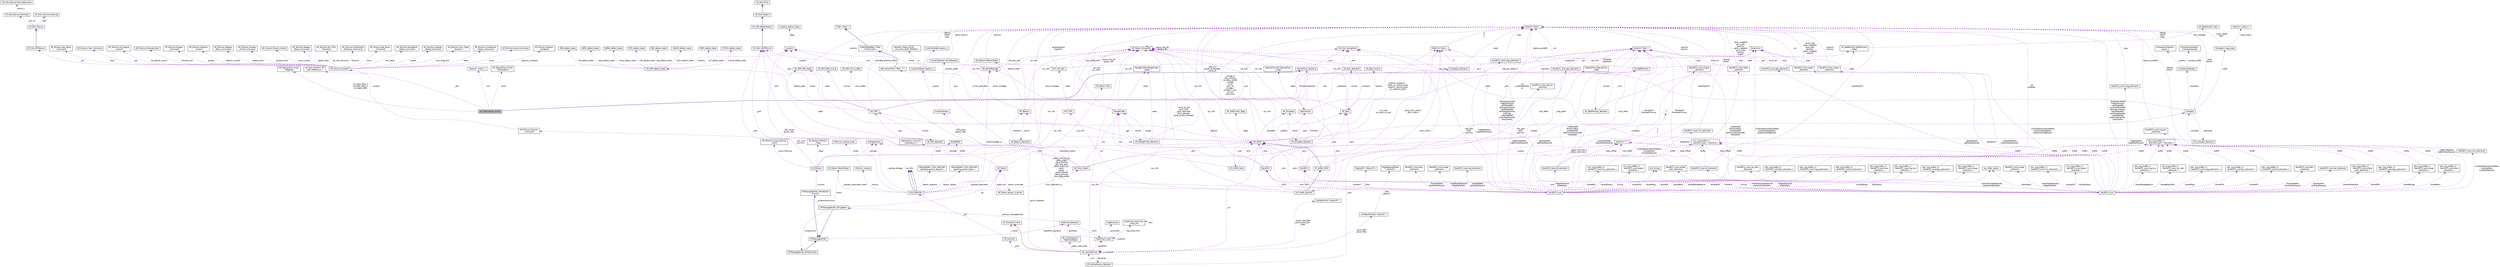 digraph "AP_OpticalFlow_Pixart"
{
 // INTERACTIVE_SVG=YES
  edge [fontname="Helvetica",fontsize="10",labelfontname="Helvetica",labelfontsize="10"];
  node [fontname="Helvetica",fontsize="10",shape=record];
  Node1 [label="AP_OpticalFlow_Pixart",height=0.2,width=0.4,color="black", fillcolor="grey75", style="filled", fontcolor="black"];
  Node2 -> Node1 [dir="back",color="midnightblue",fontsize="10",style="solid",fontname="Helvetica"];
  Node2 [label="OpticalFlow_backend",height=0.2,width=0.4,color="black", fillcolor="white", style="filled",URL="$classOpticalFlow__backend.html"];
  Node3 -> Node2 [dir="back",color="darkorchid3",fontsize="10",style="dashed",label=" frontend" ,fontname="Helvetica"];
  Node3 [label="OpticalFlow",height=0.2,width=0.4,color="black", fillcolor="white", style="filled",URL="$classOpticalFlow.html"];
  Node4 -> Node3 [dir="back",color="darkorchid3",fontsize="10",style="dashed",label=" _ahrs" ,fontname="Helvetica"];
  Node4 [label="AP_AHRS_NavEKF",height=0.2,width=0.4,color="black", fillcolor="white", style="filled",URL="$classAP__AHRS__NavEKF.html"];
  Node5 -> Node4 [dir="back",color="midnightblue",fontsize="10",style="solid",fontname="Helvetica"];
  Node5 [label="AP_AHRS_DCM",height=0.2,width=0.4,color="black", fillcolor="white", style="filled",URL="$classAP__AHRS__DCM.html"];
  Node6 -> Node5 [dir="back",color="midnightblue",fontsize="10",style="solid",fontname="Helvetica"];
  Node6 [label="AP_AHRS",height=0.2,width=0.4,color="black", fillcolor="white", style="filled",URL="$classAP__AHRS.html"];
  Node7 -> Node6 [dir="back",color="darkorchid3",fontsize="10",style="dashed",label=" _rotation_autopilot\l_body_to_vehicle_body\n_rotation_vehicle_body\l_to_autopilot_body" ,fontname="Helvetica"];
  Node7 [label="Matrix3\< float \>",height=0.2,width=0.4,color="black", fillcolor="white", style="filled",URL="$classMatrix3.html"];
  Node8 -> Node7 [dir="back",color="darkorchid3",fontsize="10",style="dashed",label=" a\nb\nc" ,fontname="Helvetica"];
  Node8 [label="Vector3\< float \>",height=0.2,width=0.4,color="black", fillcolor="white", style="filled",URL="$classVector3.html"];
  Node9 -> Node6 [dir="back",color="darkorchid3",fontsize="10",style="dashed",label=" _flags" ,fontname="Helvetica"];
  Node9 [label="AP_AHRS::ahrs_flags",height=0.2,width=0.4,color="black", fillcolor="white", style="filled",URL="$structAP__AHRS_1_1ahrs__flags.html"];
  Node10 -> Node6 [dir="back",color="darkorchid3",fontsize="10",style="dashed",label=" _baro" ,fontname="Helvetica"];
  Node10 [label="AP_Baro",height=0.2,width=0.4,color="black", fillcolor="white", style="filled",URL="$classAP__Baro.html"];
  Node11 -> Node10 [dir="back",color="darkorchid3",fontsize="10",style="dashed",label=" sensors" ,fontname="Helvetica"];
  Node11 [label="AP_Baro::sensor",height=0.2,width=0.4,color="black", fillcolor="white", style="filled",URL="$structAP__Baro_1_1sensor.html"];
  Node12 -> Node10 [dir="back",color="darkorchid3",fontsize="10",style="dashed",label=" _climb_rate_filter" ,fontname="Helvetica"];
  Node12 [label="DerivativeFilter\< float, 7 \>",height=0.2,width=0.4,color="black", fillcolor="white", style="filled",URL="$classDerivativeFilter.html"];
  Node13 -> Node12 [dir="back",color="midnightblue",fontsize="10",style="solid",fontname="Helvetica"];
  Node13 [label="FilterWithBuffer\< float,\l FILTER_SIZE \>",height=0.2,width=0.4,color="black", fillcolor="white", style="filled",URL="$classFilterWithBuffer.html"];
  Node14 -> Node13 [dir="back",color="midnightblue",fontsize="10",style="solid",fontname="Helvetica"];
  Node14 [label="Filter\< float \>",height=0.2,width=0.4,color="black", fillcolor="white", style="filled",URL="$classFilter.html"];
  Node15 -> Node10 [dir="back",color="darkorchid3",fontsize="10",style="dashed",label=" var_info" ,fontname="Helvetica"];
  Node15 [label="AP_Param::GroupInfo",height=0.2,width=0.4,color="black", fillcolor="white", style="filled",URL="$structAP__Param_1_1GroupInfo.html"];
  Node15 -> Node15 [dir="back",color="darkorchid3",fontsize="10",style="dashed",label=" group_info_ptr\ngroup_info" ,fontname="Helvetica"];
  Node16 -> Node10 [dir="back",color="darkorchid3",fontsize="10",style="dashed",label=" drivers" ,fontname="Helvetica"];
  Node16 [label="AP_Baro_Backend",height=0.2,width=0.4,color="black", fillcolor="white", style="filled",URL="$classAP__Baro__Backend.html"];
  Node10 -> Node16 [dir="back",color="darkorchid3",fontsize="10",style="dashed",label=" _frontend" ,fontname="Helvetica"];
  Node17 -> Node16 [dir="back",color="darkorchid3",fontsize="10",style="dashed",label=" _sem" ,fontname="Helvetica"];
  Node17 [label="AP_HAL::Semaphore",height=0.2,width=0.4,color="black", fillcolor="white", style="filled",URL="$classAP__HAL_1_1Semaphore.html"];
  Node3 -> Node6 [dir="back",color="darkorchid3",fontsize="10",style="dashed",label=" _optflow" ,fontname="Helvetica"];
  Node15 -> Node6 [dir="back",color="darkorchid3",fontsize="10",style="dashed",label=" var_info" ,fontname="Helvetica"];
  Node18 -> Node6 [dir="back",color="darkorchid3",fontsize="10",style="dashed",label=" _view" ,fontname="Helvetica"];
  Node18 [label="AP_AHRS_View",height=0.2,width=0.4,color="black", fillcolor="white", style="filled",URL="$classAP__AHRS__View.html"];
  Node7 -> Node18 [dir="back",color="darkorchid3",fontsize="10",style="dashed",label=" rot_view\nrot_body_to_ned" ,fontname="Helvetica"];
  Node8 -> Node18 [dir="back",color="darkorchid3",fontsize="10",style="dashed",label=" gyro" ,fontname="Helvetica"];
  Node6 -> Node18 [dir="back",color="darkorchid3",fontsize="10",style="dashed",label=" ahrs" ,fontname="Helvetica"];
  Node8 -> Node6 [dir="back",color="darkorchid3",fontsize="10",style="dashed",label=" _last_trim\n_accel_ef_blended\n_accel_ef" ,fontname="Helvetica"];
  Node19 -> Node6 [dir="back",color="darkorchid3",fontsize="10",style="dashed",label=" _ins" ,fontname="Helvetica"];
  Node19 [label="AP_InertialSensor",height=0.2,width=0.4,color="black", fillcolor="white", style="filled",URL="$classAP__InertialSensor.html"];
  Node20 -> Node19 [dir="back",color="firebrick4",fontsize="10",style="solid",fontname="Helvetica"];
  Node20 [label="AP_AccelCal_Client",height=0.2,width=0.4,color="black", fillcolor="white", style="filled",URL="$classAP__AccelCal__Client.html"];
  Node21 -> Node19 [dir="back",color="darkorchid3",fontsize="10",style="dashed",label=" _peak_hold_state" ,fontname="Helvetica"];
  Node21 [label="AP_InertialSensor::\lPeakHoldState",height=0.2,width=0.4,color="black", fillcolor="white", style="filled",URL="$structAP__InertialSensor_1_1PeakHoldState.html"];
  Node22 -> Node19 [dir="back",color="darkorchid3",fontsize="10",style="dashed",label=" _accel_vibe_filter\n_accel_vibe_floor\l_filter" ,fontname="Helvetica"];
  Node22 [label="LowPassFilter\< Vector3f \>",height=0.2,width=0.4,color="black", fillcolor="white", style="filled",URL="$classLowPassFilter.html"];
  Node23 -> Node22 [dir="back",color="darkorchid3",fontsize="10",style="dashed",label=" _filter" ,fontname="Helvetica"];
  Node23 [label="DigitalLPF\< Vector3f \>",height=0.2,width=0.4,color="black", fillcolor="white", style="filled",URL="$classDigitalLPF.html"];
  Node24 -> Node23 [dir="back",color="darkorchid3",fontsize="10",style="dashed",label=" _output" ,fontname="Helvetica"];
  Node24 [label="Vector3\< T \>",height=0.2,width=0.4,color="black", fillcolor="white", style="filled",URL="$classVector3.html"];
  Node25 -> Node24 [dir="back",color="darkorchid3",fontsize="10",style="dashed",label=" x\ny\nz" ,fontname="Helvetica"];
  Node25 [label="T",height=0.2,width=0.4,color="grey75", fillcolor="white", style="filled"];
  Node26 -> Node19 [dir="back",color="darkorchid3",fontsize="10",style="dashed",label=" _backends" ,fontname="Helvetica"];
  Node26 [label="AP_InertialSensor_Backend",height=0.2,width=0.4,color="black", fillcolor="white", style="filled",URL="$classAP__InertialSensor__Backend.html"];
  Node17 -> Node26 [dir="back",color="darkorchid3",fontsize="10",style="dashed",label=" _sem" ,fontname="Helvetica"];
  Node19 -> Node26 [dir="back",color="darkorchid3",fontsize="10",style="dashed",label=" _imu" ,fontname="Helvetica"];
  Node27 -> Node19 [dir="back",color="darkorchid3",fontsize="10",style="dashed",label=" _gyro_filter\n_accel_filter" ,fontname="Helvetica"];
  Node27 [label="LowPassFilter2p\< Vector3f \>",height=0.2,width=0.4,color="black", fillcolor="white", style="filled",URL="$classLowPassFilter2p.html"];
  Node28 -> Node27 [dir="back",color="darkorchid3",fontsize="10",style="dashed",label=" _filter\n_params" ,fontname="Helvetica"];
  Node28 [label="DigitalBiquadFilter\l\< Vector3f \>",height=0.2,width=0.4,color="black", fillcolor="white", style="filled",URL="$classDigitalBiquadFilter.html"];
  Node24 -> Node28 [dir="back",color="darkorchid3",fontsize="10",style="dashed",label=" _delay_element_1\n_delay_element_2" ,fontname="Helvetica"];
  Node29 -> Node19 [dir="back",color="darkorchid3",fontsize="10",style="dashed",label=" _accel_calibrator" ,fontname="Helvetica"];
  Node29 [label="AccelCalibrator",height=0.2,width=0.4,color="black", fillcolor="white", style="filled",URL="$classAccelCalibrator.html"];
  Node30 -> Node29 [dir="back",color="darkorchid3",fontsize="10",style="dashed",label=" _param" ,fontname="Helvetica"];
  Node30 [label="AccelCalibrator::param_u",height=0.2,width=0.4,color="black", fillcolor="white", style="filled",URL="$unionAccelCalibrator_1_1param__u.html"];
  Node31 -> Node30 [dir="back",color="darkorchid3",fontsize="10",style="dashed",label=" s" ,fontname="Helvetica"];
  Node31 [label="AccelCalibrator::param_t",height=0.2,width=0.4,color="black", fillcolor="white", style="filled",URL="$structAccelCalibrator_1_1param__t.html"];
  Node8 -> Node31 [dir="back",color="darkorchid3",fontsize="10",style="dashed",label=" offdiag\noffset\ndiag" ,fontname="Helvetica"];
  Node32 -> Node30 [dir="back",color="darkorchid3",fontsize="10",style="dashed",label=" a" ,fontname="Helvetica"];
  Node32 [label="VectorN\< float, ACCEL\l_CAL_MAX_NUM_PARAMS \>",height=0.2,width=0.4,color="black", fillcolor="white", style="filled",URL="$classVectorN.html"];
  Node33 -> Node29 [dir="back",color="darkorchid3",fontsize="10",style="dashed",label=" _sample_buffer" ,fontname="Helvetica"];
  Node33 [label="AccelCalibrator::AccelSample",height=0.2,width=0.4,color="black", fillcolor="white", style="filled",URL="$structAccelCalibrator_1_1AccelSample.html"];
  Node8 -> Node33 [dir="back",color="darkorchid3",fontsize="10",style="dashed",label=" delta_velocity" ,fontname="Helvetica"];
  Node34 -> Node19 [dir="back",color="darkorchid3",fontsize="10",style="dashed",label=" _dataflash" ,fontname="Helvetica"];
  Node34 [label="DataFlash_Class",height=0.2,width=0.4,color="black", fillcolor="white", style="filled",URL="$classDataFlash__Class.html"];
  Node35 -> Node34 [dir="back",color="darkorchid3",fontsize="10",style="dashed",label=" log_write_fmts" ,fontname="Helvetica"];
  Node35 [label="DataFlash_Class::log\l_write_fmt",height=0.2,width=0.4,color="black", fillcolor="white", style="filled",URL="$structDataFlash__Class_1_1log__write__fmt.html"];
  Node35 -> Node35 [dir="back",color="darkorchid3",fontsize="10",style="dashed",label=" next" ,fontname="Helvetica"];
  Node36 -> Node34 [dir="back",color="darkorchid3",fontsize="10",style="dashed",label=" _structures" ,fontname="Helvetica"];
  Node36 [label="LogStructure",height=0.2,width=0.4,color="black", fillcolor="white", style="filled",URL="$structLogStructure.html"];
  Node34 -> Node34 [dir="back",color="darkorchid3",fontsize="10",style="dashed",label=" _instance" ,fontname="Helvetica"];
  Node37 -> Node34 [dir="back",color="darkorchid3",fontsize="10",style="dashed",label=" backends" ,fontname="Helvetica"];
  Node37 [label="DataFlash_Backend",height=0.2,width=0.4,color="black", fillcolor="white", style="filled",URL="$classDataFlash__Backend.html"];
  Node34 -> Node37 [dir="back",color="darkorchid3",fontsize="10",style="dashed",label=" _front" ,fontname="Helvetica"];
  Node38 -> Node37 [dir="back",color="darkorchid3",fontsize="10",style="dashed",label=" _startup_messagewriter" ,fontname="Helvetica"];
  Node38 [label="DFMessageWriter_DFLogStart",height=0.2,width=0.4,color="black", fillcolor="white", style="filled",URL="$classDFMessageWriter__DFLogStart.html"];
  Node39 -> Node38 [dir="back",color="midnightblue",fontsize="10",style="solid",fontname="Helvetica"];
  Node39 [label="DFMessageWriter",height=0.2,width=0.4,color="black", fillcolor="white", style="filled",URL="$classDFMessageWriter.html"];
  Node37 -> Node39 [dir="back",color="darkorchid3",fontsize="10",style="dashed",label=" _dataflash_backend" ,fontname="Helvetica"];
  Node40 -> Node38 [dir="back",color="darkorchid3",fontsize="10",style="dashed",label=" _writeentiremission" ,fontname="Helvetica"];
  Node40 [label="DFMessageWriter_WriteEntire\lMission",height=0.2,width=0.4,color="black", fillcolor="white", style="filled",URL="$classDFMessageWriter__WriteEntireMission.html"];
  Node39 -> Node40 [dir="back",color="midnightblue",fontsize="10",style="solid",fontname="Helvetica"];
  Node41 -> Node40 [dir="back",color="darkorchid3",fontsize="10",style="dashed",label=" _mission" ,fontname="Helvetica"];
  Node41 [label="AP_Mission",height=0.2,width=0.4,color="black", fillcolor="white", style="filled",URL="$classAP__Mission.html",tooltip="Object managing Mission. "];
  Node42 -> Node41 [dir="back",color="darkorchid3",fontsize="10",style="dashed",label=" _storage" ,fontname="Helvetica"];
  Node42 [label="StorageAccess",height=0.2,width=0.4,color="black", fillcolor="white", style="filled",URL="$classStorageAccess.html"];
  Node43 -> Node41 [dir="back",color="darkorchid3",fontsize="10",style="dashed",label=" _nav_cmd\n_do_cmd" ,fontname="Helvetica"];
  Node43 [label="AP_Mission::Mission\l_Command",height=0.2,width=0.4,color="black", fillcolor="white", style="filled",URL="$structAP__Mission_1_1Mission__Command.html"];
  Node44 -> Node43 [dir="back",color="darkorchid3",fontsize="10",style="dashed",label=" content" ,fontname="Helvetica"];
  Node44 [label="AP_Mission::Content",height=0.2,width=0.4,color="black", fillcolor="white", style="filled",URL="$unionAP__Mission_1_1Content.html"];
  Node45 -> Node44 [dir="back",color="darkorchid3",fontsize="10",style="dashed",label=" guided_limits" ,fontname="Helvetica"];
  Node45 [label="AP_Mission::Guided\l_Limits_Command",height=0.2,width=0.4,color="black", fillcolor="white", style="filled",URL="$structAP__Mission_1_1Guided__Limits__Command.html"];
  Node46 -> Node44 [dir="back",color="darkorchid3",fontsize="10",style="dashed",label=" mount_control" ,fontname="Helvetica"];
  Node46 [label="AP_Mission::Mount_Control",height=0.2,width=0.4,color="black", fillcolor="white", style="filled",URL="$structAP__Mission_1_1Mount__Control.html"];
  Node47 -> Node44 [dir="back",color="darkorchid3",fontsize="10",style="dashed",label=" repeat_relay" ,fontname="Helvetica"];
  Node47 [label="AP_Mission::Repeat\l_Relay_Command",height=0.2,width=0.4,color="black", fillcolor="white", style="filled",URL="$structAP__Mission_1_1Repeat__Relay__Command.html"];
  Node48 -> Node44 [dir="back",color="darkorchid3",fontsize="10",style="dashed",label=" do_vtol_transition" ,fontname="Helvetica"];
  Node48 [label="AP_Mission::Do_VTOL\l_Transition",height=0.2,width=0.4,color="black", fillcolor="white", style="filled",URL="$structAP__Mission_1_1Do__VTOL__Transition.html"];
  Node49 -> Node44 [dir="back",color="darkorchid3",fontsize="10",style="dashed",label=" distance" ,fontname="Helvetica"];
  Node49 [label="AP_Mission::Conditional\l_Distance_Command",height=0.2,width=0.4,color="black", fillcolor="white", style="filled",URL="$structAP__Mission_1_1Conditional__Distance__Command.html"];
  Node50 -> Node44 [dir="back",color="darkorchid3",fontsize="10",style="dashed",label=" servo" ,fontname="Helvetica"];
  Node50 [label="AP_Mission::Set_Servo\l_Command",height=0.2,width=0.4,color="black", fillcolor="white", style="filled",URL="$structAP__Mission_1_1Set__Servo__Command.html"];
  Node51 -> Node44 [dir="back",color="darkorchid3",fontsize="10",style="dashed",label=" nav_delay" ,fontname="Helvetica"];
  Node51 [label="AP_Mission::Navigation\l_Delay_Command",height=0.2,width=0.4,color="black", fillcolor="white", style="filled",URL="$structAP__Mission_1_1Navigation__Delay__Command.html"];
  Node52 -> Node44 [dir="back",color="darkorchid3",fontsize="10",style="dashed",label=" speed" ,fontname="Helvetica"];
  Node52 [label="AP_Mission::Change\l_Speed_Command",height=0.2,width=0.4,color="black", fillcolor="white", style="filled",URL="$structAP__Mission_1_1Change__Speed__Command.html"];
  Node53 -> Node44 [dir="back",color="darkorchid3",fontsize="10",style="dashed",label=" cam_trigg_dist" ,fontname="Helvetica"];
  Node53 [label="AP_Mission::Cam_Trigg\l_Distance",height=0.2,width=0.4,color="black", fillcolor="white", style="filled",URL="$structAP__Mission_1_1Cam__Trigg__Distance.html"];
  Node54 -> Node44 [dir="back",color="darkorchid3",fontsize="10",style="dashed",label=" delay" ,fontname="Helvetica"];
  Node54 [label="AP_Mission::Conditional\l_Delay_Command",height=0.2,width=0.4,color="black", fillcolor="white", style="filled",URL="$structAP__Mission_1_1Conditional__Delay__Command.html"];
  Node55 -> Node44 [dir="back",color="darkorchid3",fontsize="10",style="dashed",label=" jump" ,fontname="Helvetica"];
  Node55 [label="AP_Mission::Jump_Command",height=0.2,width=0.4,color="black", fillcolor="white", style="filled",URL="$structAP__Mission_1_1Jump__Command.html"];
  Node56 -> Node44 [dir="back",color="darkorchid3",fontsize="10",style="dashed",label=" location" ,fontname="Helvetica"];
  Node56 [label="Location",height=0.2,width=0.4,color="black", fillcolor="white", style="filled",URL="$structLocation.html"];
  Node57 -> Node56 [dir="back",color="darkorchid3",fontsize="10",style="dashed",label=" flags" ,fontname="Helvetica"];
  Node57 [label="Location_Option_Flags",height=0.2,width=0.4,color="black", fillcolor="white", style="filled",URL="$structLocation__Option__Flags.html"];
  Node58 -> Node44 [dir="back",color="darkorchid3",fontsize="10",style="dashed",label=" digicam_configure" ,fontname="Helvetica"];
  Node58 [label="AP_Mission::Digicam\l_Configure",height=0.2,width=0.4,color="black", fillcolor="white", style="filled",URL="$structAP__Mission_1_1Digicam__Configure.html"];
  Node59 -> Node44 [dir="back",color="darkorchid3",fontsize="10",style="dashed",label=" relay" ,fontname="Helvetica"];
  Node59 [label="AP_Mission::Set_Relay\l_Command",height=0.2,width=0.4,color="black", fillcolor="white", style="filled",URL="$structAP__Mission_1_1Set__Relay__Command.html"];
  Node60 -> Node44 [dir="back",color="darkorchid3",fontsize="10",style="dashed",label=" yaw" ,fontname="Helvetica"];
  Node60 [label="AP_Mission::Yaw_Command",height=0.2,width=0.4,color="black", fillcolor="white", style="filled",URL="$structAP__Mission_1_1Yaw__Command.html"];
  Node61 -> Node44 [dir="back",color="darkorchid3",fontsize="10",style="dashed",label=" do_engine_control" ,fontname="Helvetica"];
  Node61 [label="AP_Mission::Do_Engine\l_Control",height=0.2,width=0.4,color="black", fillcolor="white", style="filled",URL="$structAP__Mission_1_1Do__Engine__Control.html"];
  Node62 -> Node44 [dir="back",color="darkorchid3",fontsize="10",style="dashed",label=" altitude_wait" ,fontname="Helvetica"];
  Node62 [label="AP_Mission::Altitude_Wait",height=0.2,width=0.4,color="black", fillcolor="white", style="filled",URL="$structAP__Mission_1_1Altitude__Wait.html"];
  Node63 -> Node44 [dir="back",color="darkorchid3",fontsize="10",style="dashed",label=" gripper" ,fontname="Helvetica"];
  Node63 [label="AP_Mission::Gripper\l_Command",height=0.2,width=0.4,color="black", fillcolor="white", style="filled",URL="$structAP__Mission_1_1Gripper__Command.html"];
  Node64 -> Node44 [dir="back",color="darkorchid3",fontsize="10",style="dashed",label=" digicam_control" ,fontname="Helvetica"];
  Node64 [label="AP_Mission::Digicam\l_Control",height=0.2,width=0.4,color="black", fillcolor="white", style="filled",URL="$structAP__Mission_1_1Digicam__Control.html"];
  Node65 -> Node44 [dir="back",color="darkorchid3",fontsize="10",style="dashed",label=" repeat_servo" ,fontname="Helvetica"];
  Node65 [label="AP_Mission::Repeat\l_Servo_Command",height=0.2,width=0.4,color="black", fillcolor="white", style="filled",URL="$structAP__Mission_1_1Repeat__Servo__Command.html"];
  Node15 -> Node41 [dir="back",color="darkorchid3",fontsize="10",style="dashed",label=" var_info" ,fontname="Helvetica"];
  Node66 -> Node41 [dir="back",color="darkorchid3",fontsize="10",style="dashed",label=" _flags" ,fontname="Helvetica"];
  Node66 [label="AP_Mission::Mission\l_Flags",height=0.2,width=0.4,color="black", fillcolor="white", style="filled",URL="$structAP__Mission_1_1Mission__Flags.html"];
  Node6 -> Node41 [dir="back",color="darkorchid3",fontsize="10",style="dashed",label=" _ahrs" ,fontname="Helvetica"];
  Node67 -> Node41 [dir="back",color="darkorchid3",fontsize="10",style="dashed",label=" _jump_tracking" ,fontname="Helvetica"];
  Node67 [label="AP_Mission::jump_tracking\l_struct",height=0.2,width=0.4,color="black", fillcolor="white", style="filled",URL="$structAP__Mission_1_1jump__tracking__struct.html"];
  Node68 -> Node38 [dir="back",color="darkorchid3",fontsize="10",style="dashed",label=" _writesysinfo" ,fontname="Helvetica"];
  Node68 [label="DFMessageWriter_WriteSysInfo",height=0.2,width=0.4,color="black", fillcolor="white", style="filled",URL="$classDFMessageWriter__WriteSysInfo.html"];
  Node39 -> Node68 [dir="back",color="midnightblue",fontsize="10",style="solid",fontname="Helvetica"];
  Node69 -> Node38 [dir="back",color="darkorchid3",fontsize="10",style="dashed",label=" token" ,fontname="Helvetica"];
  Node69 [label="AP_Param::ParamToken",height=0.2,width=0.4,color="black", fillcolor="white", style="filled",URL="$structAP__Param_1_1ParamToken.html"];
  Node70 -> Node38 [dir="back",color="darkorchid3",fontsize="10",style="dashed",label=" ap" ,fontname="Helvetica"];
  Node70 [label="AP_Param",height=0.2,width=0.4,color="black", fillcolor="white", style="filled",URL="$classAP__Param.html"];
  Node42 -> Node70 [dir="back",color="darkorchid3",fontsize="10",style="dashed",label=" _storage" ,fontname="Helvetica"];
  Node71 -> Node70 [dir="back",color="darkorchid3",fontsize="10",style="dashed",label=" _var_info" ,fontname="Helvetica"];
  Node71 [label="AP_Param::Info",height=0.2,width=0.4,color="black", fillcolor="white", style="filled",URL="$structAP__Param_1_1Info.html"];
  Node15 -> Node71 [dir="back",color="darkorchid3",fontsize="10",style="dashed",label=" group_info_ptr\ngroup_info" ,fontname="Helvetica"];
  Node72 -> Node70 [dir="back",color="darkorchid3",fontsize="10",style="dashed",label=" param_overrides" ,fontname="Helvetica"];
  Node72 [label="AP_Param::param_override",height=0.2,width=0.4,color="black", fillcolor="white", style="filled",URL="$structAP__Param_1_1param__override.html"];
  Node70 -> Node72 [dir="back",color="darkorchid3",fontsize="10",style="dashed",label=" object_ptr" ,fontname="Helvetica"];
  Node15 -> Node34 [dir="back",color="darkorchid3",fontsize="10",style="dashed",label=" var_info" ,fontname="Helvetica"];
  Node15 -> Node19 [dir="back",color="darkorchid3",fontsize="10",style="dashed",label=" var_info" ,fontname="Helvetica"];
  Node19 -> Node19 [dir="back",color="darkorchid3",fontsize="10",style="dashed",label=" _s_instance" ,fontname="Helvetica"];
  Node8 -> Node19 [dir="back",color="darkorchid3",fontsize="10",style="dashed",label=" _delta_velocity_acc\n_delta_angle\n_gyro_filtered\n_last_raw_gyro\n_delta_angle_acc\n_gyro\n_accel\n_accel_filtered\n_delta_velocity\n_last_delta_angle\n..." ,fontname="Helvetica"];
  Node73 -> Node19 [dir="back",color="darkorchid3",fontsize="10",style="dashed",label=" _acal" ,fontname="Helvetica"];
  Node73 [label="AP_AccelCal",height=0.2,width=0.4,color="black", fillcolor="white", style="filled",URL="$classAP__AccelCal.html"];
  Node74 -> Node73 [dir="back",color="darkorchid3",fontsize="10",style="dashed",label=" _gcs" ,fontname="Helvetica"];
  Node74 [label="GCS_MAVLINK",height=0.2,width=0.4,color="black", fillcolor="white", style="filled",URL="$structGCS__MAVLINK.html",tooltip="MAVLink transport control class. "];
  Node75 -> Node74 [dir="back",color="midnightblue",fontsize="10",style="solid",fontname="Helvetica"];
  Node75 [label="var_info",height=0.2,width=0.4,color="grey75", fillcolor="white", style="filled"];
  Node75 -> Node74 [dir="back",color="midnightblue",fontsize="10",style="solid",fontname="Helvetica"];
  Node75 -> Node74 [dir="back",color="midnightblue",fontsize="10",style="solid",fontname="Helvetica"];
  Node42 -> Node74 [dir="back",color="darkorchid3",fontsize="10",style="dashed",label=" _signing_storage" ,fontname="Helvetica"];
  Node76 -> Node74 [dir="back",color="darkorchid3",fontsize="10",style="dashed",label=" serialmanager_p" ,fontname="Helvetica"];
  Node76 [label="AP_SerialManager",height=0.2,width=0.4,color="black", fillcolor="white", style="filled",URL="$classAP__SerialManager.html"];
  Node77 -> Node76 [dir="back",color="darkorchid3",fontsize="10",style="dashed",label=" uart" ,fontname="Helvetica"];
  Node77 [label="AP_HAL::UARTDriver",height=0.2,width=0.4,color="black", fillcolor="white", style="filled",URL="$classAP__HAL_1_1UARTDriver.html"];
  Node78 -> Node77 [dir="back",color="midnightblue",fontsize="10",style="solid",fontname="Helvetica"];
  Node78 [label="AP_HAL::BetterStream",height=0.2,width=0.4,color="black", fillcolor="white", style="filled",URL="$classAP__HAL_1_1BetterStream.html"];
  Node79 -> Node78 [dir="back",color="midnightblue",fontsize="10",style="solid",fontname="Helvetica"];
  Node79 [label="AP_HAL::Stream",height=0.2,width=0.4,color="black", fillcolor="white", style="filled",URL="$classAP__HAL_1_1Stream.html"];
  Node80 -> Node79 [dir="back",color="midnightblue",fontsize="10",style="solid",fontname="Helvetica"];
  Node80 [label="AP_HAL::Print",height=0.2,width=0.4,color="black", fillcolor="white", style="filled",URL="$classAP__HAL_1_1Print.html"];
  Node15 -> Node76 [dir="back",color="darkorchid3",fontsize="10",style="dashed",label=" var_info" ,fontname="Helvetica"];
  Node81 -> Node74 [dir="back",color="darkorchid3",fontsize="10",style="dashed",label=" param_replies" ,fontname="Helvetica"];
  Node81 [label="ObjectBuffer\< GCS_MAVLINK\l::pending_param_reply \>",height=0.2,width=0.4,color="black", fillcolor="white", style="filled",URL="$classObjectBuffer.html"];
  Node82 -> Node81 [dir="back",color="darkorchid3",fontsize="10",style="dashed",label=" buffer" ,fontname="Helvetica"];
  Node82 [label="ByteBuffer",height=0.2,width=0.4,color="black", fillcolor="white", style="filled",URL="$classByteBuffer.html"];
  Node83 -> Node74 [dir="back",color="darkorchid3",fontsize="10",style="dashed",label=" param_requests" ,fontname="Helvetica"];
  Node83 [label="ObjectBuffer\< GCS_MAVLINK\l::pending_param_request \>",height=0.2,width=0.4,color="black", fillcolor="white", style="filled",URL="$classObjectBuffer.html"];
  Node82 -> Node83 [dir="back",color="darkorchid3",fontsize="10",style="dashed",label=" buffer" ,fontname="Helvetica"];
  Node69 -> Node74 [dir="back",color="darkorchid3",fontsize="10",style="dashed",label=" _queued_parameter_token" ,fontname="Helvetica"];
  Node84 -> Node74 [dir="back",color="darkorchid3",fontsize="10",style="dashed",label=" routing" ,fontname="Helvetica"];
  Node84 [label="MAVLink_routing",height=0.2,width=0.4,color="black", fillcolor="white", style="filled",URL="$classMAVLink__routing.html"];
  Node85 -> Node84 [dir="back",color="darkorchid3",fontsize="10",style="dashed",label=" routes" ,fontname="Helvetica"];
  Node85 [label="MAVLink_routing::route",height=0.2,width=0.4,color="black", fillcolor="white", style="filled",URL="$structMAVLink__routing_1_1route.html"];
  Node77 -> Node74 [dir="back",color="darkorchid3",fontsize="10",style="dashed",label=" _port" ,fontname="Helvetica"];
  Node70 -> Node74 [dir="back",color="darkorchid3",fontsize="10",style="dashed",label=" _queued_parameter" ,fontname="Helvetica"];
  Node15 -> Node74 [dir="back",color="darkorchid3",fontsize="10",style="dashed",label=" var_info" ,fontname="Helvetica"];
  Node86 -> Node74 [dir="back",color="darkorchid3",fontsize="10",style="dashed",label=" frsky_telemetry_p" ,fontname="Helvetica"];
  Node86 [label="AP_Frsky_Telem",height=0.2,width=0.4,color="black", fillcolor="white", style="filled",URL="$classAP__Frsky__Telem.html"];
  Node87 -> Node86 [dir="back",color="darkorchid3",fontsize="10",style="dashed",label=" _battery" ,fontname="Helvetica"];
  Node87 [label="AP_BattMonitor",height=0.2,width=0.4,color="black", fillcolor="white", style="filled",URL="$classAP__BattMonitor.html"];
  Node15 -> Node87 [dir="back",color="darkorchid3",fontsize="10",style="dashed",label=" var_info" ,fontname="Helvetica"];
  Node88 -> Node87 [dir="back",color="darkorchid3",fontsize="10",style="dashed",label=" state" ,fontname="Helvetica"];
  Node88 [label="AP_BattMonitor::BattMonitor\l_State",height=0.2,width=0.4,color="black", fillcolor="white", style="filled",URL="$structAP__BattMonitor_1_1BattMonitor__State.html"];
  Node89 -> Node88 [dir="back",color="darkorchid3",fontsize="10",style="dashed",label=" cell_voltages" ,fontname="Helvetica"];
  Node89 [label="AP_BattMonitor::cells",height=0.2,width=0.4,color="black", fillcolor="white", style="filled",URL="$structAP__BattMonitor_1_1cells.html"];
  Node90 -> Node87 [dir="back",color="darkorchid3",fontsize="10",style="dashed",label=" drivers" ,fontname="Helvetica"];
  Node90 [label="AP_BattMonitor_Backend",height=0.2,width=0.4,color="black", fillcolor="white", style="filled",URL="$classAP__BattMonitor__Backend.html"];
  Node87 -> Node90 [dir="back",color="darkorchid3",fontsize="10",style="dashed",label=" _mon" ,fontname="Helvetica"];
  Node88 -> Node90 [dir="back",color="darkorchid3",fontsize="10",style="dashed",label=" _state" ,fontname="Helvetica"];
  Node77 -> Node86 [dir="back",color="darkorchid3",fontsize="10",style="dashed",label=" _port" ,fontname="Helvetica"];
  Node91 -> Node86 [dir="back",color="darkorchid3",fontsize="10",style="dashed",label=" _rng" ,fontname="Helvetica"];
  Node91 [label="RangeFinder",height=0.2,width=0.4,color="black", fillcolor="white", style="filled",URL="$classRangeFinder.html"];
  Node76 -> Node91 [dir="back",color="darkorchid3",fontsize="10",style="dashed",label=" serial_manager" ,fontname="Helvetica"];
  Node92 -> Node91 [dir="back",color="darkorchid3",fontsize="10",style="dashed",label=" state" ,fontname="Helvetica"];
  Node92 [label="RangeFinder::RangeFinder\l_State",height=0.2,width=0.4,color="black", fillcolor="white", style="filled",URL="$structRangeFinder_1_1RangeFinder__State.html"];
  Node15 -> Node91 [dir="back",color="darkorchid3",fontsize="10",style="dashed",label=" var_info" ,fontname="Helvetica"];
  Node8 -> Node91 [dir="back",color="darkorchid3",fontsize="10",style="dashed",label=" pos_offset_zero" ,fontname="Helvetica"];
  Node93 -> Node91 [dir="back",color="darkorchid3",fontsize="10",style="dashed",label=" drivers" ,fontname="Helvetica"];
  Node93 [label="AP_RangeFinder_Backend",height=0.2,width=0.4,color="black", fillcolor="white", style="filled",URL="$classAP__RangeFinder__Backend.html"];
  Node92 -> Node93 [dir="back",color="darkorchid3",fontsize="10",style="dashed",label=" state" ,fontname="Helvetica"];
  Node17 -> Node93 [dir="back",color="darkorchid3",fontsize="10",style="dashed",label=" _sem" ,fontname="Helvetica"];
  Node91 -> Node93 [dir="back",color="darkorchid3",fontsize="10",style="dashed",label=" ranger" ,fontname="Helvetica"];
  Node6 -> Node86 [dir="back",color="darkorchid3",fontsize="10",style="dashed",label=" _ahrs" ,fontname="Helvetica"];
  Node94 -> Node86 [dir="back",color="darkorchid3",fontsize="10",style="dashed",label=" _statustext_queue" ,fontname="Helvetica"];
  Node94 [label="ObjectArray\< mavlink\l_statustext_t \>",height=0.2,width=0.4,color="black", fillcolor="white", style="filled",URL="$classObjectArray.html"];
  Node20 -> Node73 [dir="back",color="darkorchid3",fontsize="10",style="dashed",label=" _clients" ,fontname="Helvetica"];
  Node95 -> Node6 [dir="back",color="darkorchid3",fontsize="10",style="dashed",label=" _airspeed" ,fontname="Helvetica"];
  Node95 [label="AP_Airspeed",height=0.2,width=0.4,color="black", fillcolor="white", style="filled",URL="$classAP__Airspeed.html"];
  Node15 -> Node95 [dir="back",color="darkorchid3",fontsize="10",style="dashed",label=" var_info" ,fontname="Helvetica"];
  Node96 -> Node95 [dir="back",color="darkorchid3",fontsize="10",style="dashed",label=" sensor" ,fontname="Helvetica"];
  Node96 [label="AP_Airspeed_Backend",height=0.2,width=0.4,color="black", fillcolor="white", style="filled",URL="$classAP__Airspeed__Backend.html"];
  Node95 -> Node96 [dir="back",color="darkorchid3",fontsize="10",style="dashed",label=" frontend" ,fontname="Helvetica"];
  Node17 -> Node96 [dir="back",color="darkorchid3",fontsize="10",style="dashed",label=" sem" ,fontname="Helvetica"];
  Node97 -> Node95 [dir="back",color="darkorchid3",fontsize="10",style="dashed",label=" _calibration" ,fontname="Helvetica"];
  Node97 [label="Airspeed_Calibration",height=0.2,width=0.4,color="black", fillcolor="white", style="filled",URL="$classAirspeed__Calibration.html"];
  Node7 -> Node97 [dir="back",color="darkorchid3",fontsize="10",style="dashed",label=" P" ,fontname="Helvetica"];
  Node8 -> Node97 [dir="back",color="darkorchid3",fontsize="10",style="dashed",label=" state" ,fontname="Helvetica"];
  Node98 -> Node6 [dir="back",color="darkorchid3",fontsize="10",style="dashed",label=" _hp\n_lastGndVelADS\n_lp" ,fontname="Helvetica"];
  Node98 [label="Vector2\< float \>",height=0.2,width=0.4,color="black", fillcolor="white", style="filled",URL="$structVector2.html"];
  Node99 -> Node6 [dir="back",color="darkorchid3",fontsize="10",style="dashed",label=" _gps" ,fontname="Helvetica"];
  Node99 [label="AP_GPS",height=0.2,width=0.4,color="black", fillcolor="white", style="filled",URL="$classAP__GPS.html"];
  Node100 -> Node99 [dir="back",color="darkorchid3",fontsize="10",style="dashed",label=" detect_state" ,fontname="Helvetica"];
  Node100 [label="AP_GPS::detect_state",height=0.2,width=0.4,color="black", fillcolor="white", style="filled",URL="$structAP__GPS_1_1detect__state.html"];
  Node101 -> Node100 [dir="back",color="darkorchid3",fontsize="10",style="dashed",label=" sbp_detect_state" ,fontname="Helvetica"];
  Node101 [label="SBP_detect_state",height=0.2,width=0.4,color="black", fillcolor="white", style="filled",URL="$structSBP__detect__state.html"];
  Node102 -> Node100 [dir="back",color="darkorchid3",fontsize="10",style="dashed",label=" ublox_detect_state" ,fontname="Helvetica"];
  Node102 [label="UBLOX_detect_state",height=0.2,width=0.4,color="black", fillcolor="white", style="filled",URL="$structUBLOX__detect__state.html"];
  Node103 -> Node100 [dir="back",color="darkorchid3",fontsize="10",style="dashed",label=" sirf_detect_state" ,fontname="Helvetica"];
  Node103 [label="SIRF_detect_state",height=0.2,width=0.4,color="black", fillcolor="white", style="filled",URL="$structSIRF__detect__state.html"];
  Node104 -> Node100 [dir="back",color="darkorchid3",fontsize="10",style="dashed",label=" mtk19_detect_state" ,fontname="Helvetica"];
  Node104 [label="MTK19_detect_state",height=0.2,width=0.4,color="black", fillcolor="white", style="filled",URL="$structMTK19__detect__state.html"];
  Node105 -> Node100 [dir="back",color="darkorchid3",fontsize="10",style="dashed",label=" erb_detect_state" ,fontname="Helvetica"];
  Node105 [label="ERB_detect_state",height=0.2,width=0.4,color="black", fillcolor="white", style="filled",URL="$structERB__detect__state.html"];
  Node106 -> Node100 [dir="back",color="darkorchid3",fontsize="10",style="dashed",label=" sbp2_detect_state" ,fontname="Helvetica"];
  Node106 [label="SBP2_detect_state",height=0.2,width=0.4,color="black", fillcolor="white", style="filled",URL="$structSBP2__detect__state.html"];
  Node107 -> Node100 [dir="back",color="darkorchid3",fontsize="10",style="dashed",label=" nmea_detect_state" ,fontname="Helvetica"];
  Node107 [label="NMEA_detect_state",height=0.2,width=0.4,color="black", fillcolor="white", style="filled",URL="$structNMEA__detect__state.html"];
  Node108 -> Node100 [dir="back",color="darkorchid3",fontsize="10",style="dashed",label=" mtk_detect_state" ,fontname="Helvetica"];
  Node108 [label="MTK_detect_state",height=0.2,width=0.4,color="black", fillcolor="white", style="filled",URL="$structMTK__detect__state.html"];
  Node109 -> Node99 [dir="back",color="darkorchid3",fontsize="10",style="dashed",label=" timing" ,fontname="Helvetica"];
  Node109 [label="AP_GPS::GPS_timing",height=0.2,width=0.4,color="black", fillcolor="white", style="filled",URL="$structAP__GPS_1_1GPS__timing.html"];
  Node110 -> Node99 [dir="back",color="darkorchid3",fontsize="10",style="dashed",label=" drivers" ,fontname="Helvetica"];
  Node110 [label="AP_GPS_Backend",height=0.2,width=0.4,color="black", fillcolor="white", style="filled",URL="$classAP__GPS__Backend.html"];
  Node77 -> Node110 [dir="back",color="darkorchid3",fontsize="10",style="dashed",label=" port" ,fontname="Helvetica"];
  Node99 -> Node110 [dir="back",color="darkorchid3",fontsize="10",style="dashed",label=" gps" ,fontname="Helvetica"];
  Node111 -> Node110 [dir="back",color="darkorchid3",fontsize="10",style="dashed",label=" state" ,fontname="Helvetica"];
  Node111 [label="AP_GPS::GPS_State",height=0.2,width=0.4,color="black", fillcolor="white", style="filled",URL="$structAP__GPS_1_1GPS__State.html"];
  Node8 -> Node111 [dir="back",color="darkorchid3",fontsize="10",style="dashed",label=" velocity" ,fontname="Helvetica"];
  Node56 -> Node111 [dir="back",color="darkorchid3",fontsize="10",style="dashed",label=" location" ,fontname="Helvetica"];
  Node77 -> Node99 [dir="back",color="darkorchid3",fontsize="10",style="dashed",label=" _port" ,fontname="Helvetica"];
  Node15 -> Node99 [dir="back",color="darkorchid3",fontsize="10",style="dashed",label=" var_info" ,fontname="Helvetica"];
  Node8 -> Node99 [dir="back",color="darkorchid3",fontsize="10",style="dashed",label=" _blended_antenna_offset" ,fontname="Helvetica"];
  Node98 -> Node99 [dir="back",color="darkorchid3",fontsize="10",style="dashed",label=" _NE_pos_offset_m" ,fontname="Helvetica"];
  Node112 -> Node99 [dir="back",color="darkorchid3",fontsize="10",style="dashed",label=" rtcm_buffer" ,fontname="Helvetica"];
  Node112 [label="AP_GPS::rtcm_buffer",height=0.2,width=0.4,color="black", fillcolor="white", style="filled",URL="$structAP__GPS_1_1rtcm__buffer.html"];
  Node111 -> Node99 [dir="back",color="darkorchid3",fontsize="10",style="dashed",label=" state" ,fontname="Helvetica"];
  Node56 -> Node6 [dir="back",color="darkorchid3",fontsize="10",style="dashed",label=" _home" ,fontname="Helvetica"];
  Node113 -> Node6 [dir="back",color="darkorchid3",fontsize="10",style="dashed",label=" _beacon" ,fontname="Helvetica"];
  Node113 [label="AP_Beacon",height=0.2,width=0.4,color="black", fillcolor="white", style="filled",URL="$classAP__Beacon.html"];
  Node76 -> Node113 [dir="back",color="darkorchid3",fontsize="10",style="dashed",label=" serial_manager" ,fontname="Helvetica"];
  Node114 -> Node113 [dir="back",color="darkorchid3",fontsize="10",style="dashed",label=" _driver" ,fontname="Helvetica"];
  Node114 [label="AP_Beacon_Backend",height=0.2,width=0.4,color="black", fillcolor="white", style="filled",URL="$classAP__Beacon__Backend.html"];
  Node113 -> Node114 [dir="back",color="darkorchid3",fontsize="10",style="dashed",label=" _frontend" ,fontname="Helvetica"];
  Node15 -> Node113 [dir="back",color="darkorchid3",fontsize="10",style="dashed",label=" var_info" ,fontname="Helvetica"];
  Node8 -> Node113 [dir="back",color="darkorchid3",fontsize="10",style="dashed",label=" veh_pos_ned" ,fontname="Helvetica"];
  Node98 -> Node113 [dir="back",color="darkorchid3",fontsize="10",style="dashed",label=" boundary" ,fontname="Helvetica"];
  Node115 -> Node113 [dir="back",color="darkorchid3",fontsize="10",style="dashed",label=" beacon_state" ,fontname="Helvetica"];
  Node115 [label="AP_Beacon::BeaconState",height=0.2,width=0.4,color="black", fillcolor="white", style="filled",URL="$structAP__Beacon_1_1BeaconState.html"];
  Node8 -> Node115 [dir="back",color="darkorchid3",fontsize="10",style="dashed",label=" position" ,fontname="Helvetica"];
  Node116 -> Node6 [dir="back",color="darkorchid3",fontsize="10",style="dashed",label=" _compass" ,fontname="Helvetica"];
  Node116 [label="Compass",height=0.2,width=0.4,color="black", fillcolor="white", style="filled",URL="$classCompass.html"];
  Node15 -> Node116 [dir="back",color="darkorchid3",fontsize="10",style="dashed",label=" var_info" ,fontname="Helvetica"];
  Node8 -> Node116 [dir="back",color="darkorchid3",fontsize="10",style="dashed",label=" field\nBearth" ,fontname="Helvetica"];
  Node117 -> Node116 [dir="back",color="darkorchid3",fontsize="10",style="dashed",label=" _calibrator" ,fontname="Helvetica"];
  Node117 [label="CompassCalibrator",height=0.2,width=0.4,color="black", fillcolor="white", style="filled",URL="$classCompassCalibrator.html"];
  Node118 -> Node117 [dir="back",color="darkorchid3",fontsize="10",style="dashed",label=" _params" ,fontname="Helvetica"];
  Node118 [label="CompassCalibrator::\lparam_t",height=0.2,width=0.4,color="black", fillcolor="white", style="filled",URL="$classCompassCalibrator_1_1param__t.html"];
  Node8 -> Node118 [dir="back",color="darkorchid3",fontsize="10",style="dashed",label=" offdiag\noffset\ndiag" ,fontname="Helvetica"];
  Node119 -> Node117 [dir="back",color="darkorchid3",fontsize="10",style="dashed",label=" _sample_buffer" ,fontname="Helvetica"];
  Node119 [label="CompassCalibrator::\lCompassSample",height=0.2,width=0.4,color="black", fillcolor="white", style="filled",URL="$classCompassCalibrator_1_1CompassSample.html"];
  Node120 -> Node116 [dir="back",color="darkorchid3",fontsize="10",style="dashed",label=" _backends" ,fontname="Helvetica"];
  Node120 [label="AP_Compass_Backend",height=0.2,width=0.4,color="black", fillcolor="white", style="filled",URL="$classAP__Compass__Backend.html"];
  Node17 -> Node120 [dir="back",color="darkorchid3",fontsize="10",style="dashed",label=" _sem" ,fontname="Helvetica"];
  Node116 -> Node120 [dir="back",color="darkorchid3",fontsize="10",style="dashed",label=" _compass" ,fontname="Helvetica"];
  Node121 -> Node116 [dir="back",color="darkorchid3",fontsize="10",style="dashed",label=" _state" ,fontname="Helvetica"];
  Node121 [label="Compass::mag_state",height=0.2,width=0.4,color="black", fillcolor="white", style="filled",URL="$structCompass_1_1mag__state.html"];
  Node8 -> Node121 [dir="back",color="darkorchid3",fontsize="10",style="dashed",label=" motor_offset\nfield" ,fontname="Helvetica"];
  Node122 -> Node121 [dir="back",color="darkorchid3",fontsize="10",style="dashed",label=" mag_history" ,fontname="Helvetica"];
  Node122 [label="Vector3\< int16_t \>",height=0.2,width=0.4,color="black", fillcolor="white", style="filled",URL="$classVector3.html"];
  Node7 -> Node5 [dir="back",color="darkorchid3",fontsize="10",style="dashed",label=" _body_dcm_matrix\n_dcm_matrix" ,fontname="Helvetica"];
  Node8 -> Node5 [dir="back",color="darkorchid3",fontsize="10",style="dashed",label=" _omega_P\n_last_velocity\n_ra_delay_buffer\n_omega\n_wind\n_last_vel\n_omega_I\n_omega_I_sum\n_ra_sum\n_last_fuse\n..." ,fontname="Helvetica"];
  Node98 -> Node5 [dir="back",color="darkorchid3",fontsize="10",style="dashed",label=" _mag_earth" ,fontname="Helvetica"];
  Node7 -> Node4 [dir="back",color="darkorchid3",fontsize="10",style="dashed",label=" _dcm_matrix" ,fontname="Helvetica"];
  Node123 -> Node4 [dir="back",color="darkorchid3",fontsize="10",style="dashed",label=" EKF2" ,fontname="Helvetica"];
  Node123 [label="NavEKF2",height=0.2,width=0.4,color="black", fillcolor="white", style="filled",URL="$classNavEKF2.html"];
  Node10 -> Node123 [dir="back",color="darkorchid3",fontsize="10",style="dashed",label=" _baro" ,fontname="Helvetica"];
  Node15 -> Node123 [dir="back",color="darkorchid3",fontsize="10",style="dashed",label=" var_info" ,fontname="Helvetica"];
  Node98 -> Node123 [dir="back",color="darkorchid3",fontsize="10",style="dashed",label=" core_delta" ,fontname="Helvetica"];
  Node91 -> Node123 [dir="back",color="darkorchid3",fontsize="10",style="dashed",label=" _rng" ,fontname="Helvetica"];
  Node6 -> Node123 [dir="back",color="darkorchid3",fontsize="10",style="dashed",label=" _ahrs" ,fontname="Helvetica"];
  Node124 -> Node123 [dir="back",color="darkorchid3",fontsize="10",style="dashed",label=" core" ,fontname="Helvetica"];
  Node124 [label="NavEKF2_core",height=0.2,width=0.4,color="black", fillcolor="white", style="filled",URL="$classNavEKF2__core.html"];
  Node125 -> Node124 [dir="back",color="darkorchid3",fontsize="10",style="dashed",label=" magDataNew\nmagDataDelayed" ,fontname="Helvetica"];
  Node125 [label="NavEKF2_core::mag_elements",height=0.2,width=0.4,color="black", fillcolor="white", style="filled",URL="$structNavEKF2__core_1_1mag__elements.html"];
  Node8 -> Node125 [dir="back",color="darkorchid3",fontsize="10",style="dashed",label=" mag" ,fontname="Helvetica"];
  Node7 -> Node124 [dir="back",color="darkorchid3",fontsize="10",style="dashed",label=" Tbn_flow\nDCM\nprevTnb" ,fontname="Helvetica"];
  Node123 -> Node124 [dir="back",color="darkorchid3",fontsize="10",style="dashed",label=" frontend" ,fontname="Helvetica"];
  Node126 -> Node124 [dir="back",color="darkorchid3",fontsize="10",style="dashed",label=" baroDataNew\nbaroDataDelayed" ,fontname="Helvetica"];
  Node126 [label="NavEKF2_core::baro\l_elements",height=0.2,width=0.4,color="black", fillcolor="white", style="filled",URL="$structNavEKF2__core_1_1baro__elements.html"];
  Node127 -> Node124 [dir="back",color="darkorchid3",fontsize="10",style="dashed",label=" storedIMU" ,fontname="Helvetica"];
  Node127 [label="imu_ring_buffer_t\<\l NavEKF2_core::imu_elements \>",height=0.2,width=0.4,color="black", fillcolor="white", style="filled",URL="$classimu__ring__buffer__t.html"];
  Node128 -> Node127 [dir="back",color="darkorchid3",fontsize="10",style="dashed",label=" buffer" ,fontname="Helvetica"];
  Node128 [label="imu_ring_buffer_t\<\l element_type \>::element_t",height=0.2,width=0.4,color="black", fillcolor="white", style="filled",URL="$structimu__ring__buffer__t_1_1element__t.html"];
  Node129 -> Node124 [dir="back",color="darkorchid3",fontsize="10",style="dashed",label=" rngBcnDataNew\nrngBcnDataDelayed" ,fontname="Helvetica"];
  Node129 [label="NavEKF2_core::rng_bcn\l_elements",height=0.2,width=0.4,color="black", fillcolor="white", style="filled",URL="$structNavEKF2__core_1_1rng__bcn__elements.html"];
  Node8 -> Node129 [dir="back",color="darkorchid3",fontsize="10",style="dashed",label=" beacon_posNED" ,fontname="Helvetica"];
  Node130 -> Node124 [dir="back",color="darkorchid3",fontsize="10",style="dashed",label=" ofDataDelayed\nofDataNew" ,fontname="Helvetica"];
  Node130 [label="NavEKF2_core::of_elements",height=0.2,width=0.4,color="black", fillcolor="white", style="filled",URL="$structNavEKF2__core_1_1of__elements.html"];
  Node8 -> Node130 [dir="back",color="darkorchid3",fontsize="10",style="dashed",label=" bodyRadXYZ" ,fontname="Helvetica"];
  Node24 -> Node130 [dir="back",color="darkorchid3",fontsize="10",style="dashed",label=" body_offset" ,fontname="Helvetica"];
  Node98 -> Node130 [dir="back",color="darkorchid3",fontsize="10",style="dashed",label=" flowRadXY\nflowRadXYcomp" ,fontname="Helvetica"];
  Node131 -> Node124 [dir="back",color="darkorchid3",fontsize="10",style="dashed",label=" storedGPS" ,fontname="Helvetica"];
  Node131 [label="obs_ring_buffer_t\<\l NavEKF2_core::gps_elements \>",height=0.2,width=0.4,color="black", fillcolor="white", style="filled",URL="$classobs__ring__buffer__t.html"];
  Node132 -> Node131 [dir="back",color="darkorchid3",fontsize="10",style="dashed",label=" buffer" ,fontname="Helvetica"];
  Node132 [label="obs_ring_buffer_t\<\l element_type \>::element_t",height=0.2,width=0.4,color="black", fillcolor="white", style="filled",URL="$structobs__ring__buffer__t_1_1element__t.html"];
  Node133 -> Node124 [dir="back",color="darkorchid3",fontsize="10",style="dashed",label=" timing" ,fontname="Helvetica"];
  Node133 [label="ekf_timing",height=0.2,width=0.4,color="black", fillcolor="white", style="filled",URL="$structekf__timing.html"];
  Node134 -> Node124 [dir="back",color="darkorchid3",fontsize="10",style="dashed",label=" tasDataNew\ntasDataDelayed" ,fontname="Helvetica"];
  Node134 [label="NavEKF2_core::tas_elements",height=0.2,width=0.4,color="black", fillcolor="white", style="filled",URL="$structNavEKF2__core_1_1tas__elements.html"];
  Node135 -> Node124 [dir="back",color="darkorchid3",fontsize="10",style="dashed",label=" imuQuatDownSampleNew\nprevQuatMagReset\nquatAtLastMagReset" ,fontname="Helvetica"];
  Node135 [label="Quaternion",height=0.2,width=0.4,color="black", fillcolor="white", style="filled",URL="$classQuaternion.html"];
  Node136 -> Node124 [dir="back",color="darkorchid3",fontsize="10",style="dashed",label=" stateStruct" ,fontname="Helvetica"];
  Node136 [label="NavEKF2_core::state\l_elements",height=0.2,width=0.4,color="black", fillcolor="white", style="filled",URL="$structNavEKF2__core_1_1state__elements.html"];
  Node135 -> Node136 [dir="back",color="darkorchid3",fontsize="10",style="dashed",label=" quat" ,fontname="Helvetica"];
  Node8 -> Node136 [dir="back",color="darkorchid3",fontsize="10",style="dashed",label=" body_magfield\ngyro_bias\nposition\nearth_magfield\ngyro_scale\nvelocity\nangErr" ,fontname="Helvetica"];
  Node98 -> Node136 [dir="back",color="darkorchid3",fontsize="10",style="dashed",label=" wind_vel" ,fontname="Helvetica"];
  Node137 -> Node124 [dir="back",color="darkorchid3",fontsize="10",style="dashed",label=" storedOF" ,fontname="Helvetica"];
  Node137 [label="obs_ring_buffer_t\<\l NavEKF2_core::of_elements \>",height=0.2,width=0.4,color="black", fillcolor="white", style="filled",URL="$classobs__ring__buffer__t.html"];
  Node132 -> Node137 [dir="back",color="darkorchid3",fontsize="10",style="dashed",label=" buffer" ,fontname="Helvetica"];
  Node138 -> Node124 [dir="back",color="darkorchid3",fontsize="10",style="dashed",label=" imuDataDownSampledNew\nimuDataNew\nimuDataDelayed" ,fontname="Helvetica"];
  Node138 [label="NavEKF2_core::imu_elements",height=0.2,width=0.4,color="black", fillcolor="white", style="filled",URL="$structNavEKF2__core_1_1imu__elements.html"];
  Node8 -> Node138 [dir="back",color="darkorchid3",fontsize="10",style="dashed",label=" delAng\ndelVel" ,fontname="Helvetica"];
  Node8 -> Node124 [dir="back",color="darkorchid3",fontsize="10",style="dashed",label=" delAngCorrected\nrngBcnPosSum\nvelOffsetNED\ndelAngCorrection\nearthRateNED\nearthMagFieldVar\ntiltErrVec\nvelDotNEDfilt\nbodyMagFieldVar\nreceiverPos\n..." ,fontname="Helvetica"];
  Node139 -> Node124 [dir="back",color="darkorchid3",fontsize="10",style="dashed",label=" filterStatus" ,fontname="Helvetica"];
  Node139 [label="nav_filter_status",height=0.2,width=0.4,color="black", fillcolor="white", style="filled",URL="$unionnav__filter__status.html"];
  Node140 -> Node124 [dir="back",color="darkorchid3",fontsize="10",style="dashed",label=" outputDataNew\noutputDataDelayed" ,fontname="Helvetica"];
  Node140 [label="NavEKF2_core::output\l_elements",height=0.2,width=0.4,color="black", fillcolor="white", style="filled",URL="$structNavEKF2__core_1_1output__elements.html"];
  Node135 -> Node140 [dir="back",color="darkorchid3",fontsize="10",style="dashed",label=" quat" ,fontname="Helvetica"];
  Node8 -> Node140 [dir="back",color="darkorchid3",fontsize="10",style="dashed",label=" position\nvelocity" ,fontname="Helvetica"];
  Node141 -> Node124 [dir="back",color="darkorchid3",fontsize="10",style="dashed",label=" gpsDataNew\ngpsDataDelayed" ,fontname="Helvetica"];
  Node141 [label="NavEKF2_core::gps_elements",height=0.2,width=0.4,color="black", fillcolor="white", style="filled",URL="$structNavEKF2__core_1_1gps__elements.html"];
  Node8 -> Node141 [dir="back",color="darkorchid3",fontsize="10",style="dashed",label=" vel" ,fontname="Helvetica"];
  Node98 -> Node141 [dir="back",color="darkorchid3",fontsize="10",style="dashed",label=" pos" ,fontname="Helvetica"];
  Node98 -> Node124 [dir="back",color="darkorchid3",fontsize="10",style="dashed",label=" velResetNE\nflowGyroBias\nposResetNE\nlastKnownPositionNE\nheldVelNE" ,fontname="Helvetica"];
  Node142 -> Node124 [dir="back",color="darkorchid3",fontsize="10",style="dashed",label=" storedBaro" ,fontname="Helvetica"];
  Node142 [label="obs_ring_buffer_t\<\l NavEKF2_core::baro\l_elements \>",height=0.2,width=0.4,color="black", fillcolor="white", style="filled",URL="$classobs__ring__buffer__t.html"];
  Node132 -> Node142 [dir="back",color="darkorchid3",fontsize="10",style="dashed",label=" buffer" ,fontname="Helvetica"];
  Node143 -> Node124 [dir="back",color="darkorchid3",fontsize="10",style="dashed",label=" storedRangeBeacon" ,fontname="Helvetica"];
  Node143 [label="obs_ring_buffer_t\<\l NavEKF2_core::rng_bcn\l_elements \>",height=0.2,width=0.4,color="black", fillcolor="white", style="filled",URL="$classobs__ring__buffer__t.html"];
  Node132 -> Node143 [dir="back",color="darkorchid3",fontsize="10",style="dashed",label=" buffer" ,fontname="Helvetica"];
  Node144 -> Node124 [dir="back",color="darkorchid3",fontsize="10",style="dashed",label=" storedRange" ,fontname="Helvetica"];
  Node144 [label="obs_ring_buffer_t\<\l NavEKF2_core::range\l_elements \>",height=0.2,width=0.4,color="black", fillcolor="white", style="filled",URL="$classobs__ring__buffer__t.html"];
  Node132 -> Node144 [dir="back",color="darkorchid3",fontsize="10",style="dashed",label=" buffer" ,fontname="Helvetica"];
  Node145 -> Node124 [dir="back",color="darkorchid3",fontsize="10",style="dashed",label=" storedTAS" ,fontname="Helvetica"];
  Node145 [label="obs_ring_buffer_t\<\l NavEKF2_core::tas_elements \>",height=0.2,width=0.4,color="black", fillcolor="white", style="filled",URL="$classobs__ring__buffer__t.html"];
  Node132 -> Node145 [dir="back",color="darkorchid3",fontsize="10",style="dashed",label=" buffer" ,fontname="Helvetica"];
  Node6 -> Node124 [dir="back",color="darkorchid3",fontsize="10",style="dashed",label=" _ahrs" ,fontname="Helvetica"];
  Node146 -> Node124 [dir="back",color="darkorchid3",fontsize="10",style="dashed",label=" storedMag" ,fontname="Helvetica"];
  Node146 [label="obs_ring_buffer_t\<\l NavEKF2_core::mag_elements \>",height=0.2,width=0.4,color="black", fillcolor="white", style="filled",URL="$classobs__ring__buffer__t.html"];
  Node132 -> Node146 [dir="back",color="darkorchid3",fontsize="10",style="dashed",label=" buffer" ,fontname="Helvetica"];
  Node147 -> Node124 [dir="back",color="darkorchid3",fontsize="10",style="dashed",label=" rangeDataDelayed\nrangeDataNew" ,fontname="Helvetica"];
  Node147 [label="NavEKF2_core::range\l_elements",height=0.2,width=0.4,color="black", fillcolor="white", style="filled",URL="$structNavEKF2__core_1_1range__elements.html"];
  Node56 -> Node124 [dir="back",color="darkorchid3",fontsize="10",style="dashed",label=" EKF_origin\ngpsloc_prev" ,fontname="Helvetica"];
  Node148 -> Node124 [dir="back",color="darkorchid3",fontsize="10",style="dashed",label=" storedOutput" ,fontname="Helvetica"];
  Node148 [label="imu_ring_buffer_t\<\l NavEKF2_core::output\l_elements \>",height=0.2,width=0.4,color="black", fillcolor="white", style="filled",URL="$classimu__ring__buffer__t.html"];
  Node128 -> Node148 [dir="back",color="darkorchid3",fontsize="10",style="dashed",label=" buffer" ,fontname="Helvetica"];
  Node149 -> Node4 [dir="back",color="darkorchid3",fontsize="10",style="dashed",label=" EKF3" ,fontname="Helvetica"];
  Node149 [label="NavEKF3",height=0.2,width=0.4,color="black", fillcolor="white", style="filled",URL="$classNavEKF3.html"];
  Node150 -> Node149 [dir="back",color="darkorchid3",fontsize="10",style="dashed",label=" core" ,fontname="Helvetica"];
  Node150 [label="NavEKF3_core",height=0.2,width=0.4,color="black", fillcolor="white", style="filled",URL="$classNavEKF3__core.html"];
  Node151 -> Node150 [dir="back",color="darkorchid3",fontsize="10",style="dashed",label=" storedMag" ,fontname="Helvetica"];
  Node151 [label="obs_ring_buffer_t\<\l NavEKF3_core::mag_elements \>",height=0.2,width=0.4,color="black", fillcolor="white", style="filled",URL="$classobs__ring__buffer__t.html"];
  Node132 -> Node151 [dir="back",color="darkorchid3",fontsize="10",style="dashed",label=" buffer" ,fontname="Helvetica"];
  Node152 -> Node150 [dir="back",color="darkorchid3",fontsize="10",style="dashed",label=" outputDataNew\noutputDataDelayed" ,fontname="Helvetica"];
  Node152 [label="NavEKF3_core::output\l_elements",height=0.2,width=0.4,color="black", fillcolor="white", style="filled",URL="$structNavEKF3__core_1_1output__elements.html"];
  Node135 -> Node152 [dir="back",color="darkorchid3",fontsize="10",style="dashed",label=" quat" ,fontname="Helvetica"];
  Node8 -> Node152 [dir="back",color="darkorchid3",fontsize="10",style="dashed",label=" position\nvelocity" ,fontname="Helvetica"];
  Node153 -> Node150 [dir="back",color="darkorchid3",fontsize="10",style="dashed",label=" gpsDataNew\ngpsDataDelayed" ,fontname="Helvetica"];
  Node153 [label="NavEKF3_core::gps_elements",height=0.2,width=0.4,color="black", fillcolor="white", style="filled",URL="$structNavEKF3__core_1_1gps__elements.html"];
  Node8 -> Node153 [dir="back",color="darkorchid3",fontsize="10",style="dashed",label=" vel" ,fontname="Helvetica"];
  Node98 -> Node153 [dir="back",color="darkorchid3",fontsize="10",style="dashed",label=" pos" ,fontname="Helvetica"];
  Node7 -> Node150 [dir="back",color="darkorchid3",fontsize="10",style="dashed",label=" Tbn_flow\nDCM\nprevTnb" ,fontname="Helvetica"];
  Node149 -> Node150 [dir="back",color="darkorchid3",fontsize="10",style="dashed",label=" frontend" ,fontname="Helvetica"];
  Node154 -> Node150 [dir="back",color="darkorchid3",fontsize="10",style="dashed",label=" storedOF" ,fontname="Helvetica"];
  Node154 [label="obs_ring_buffer_t\<\l NavEKF3_core::of_elements \>",height=0.2,width=0.4,color="black", fillcolor="white", style="filled",URL="$classobs__ring__buffer__t.html"];
  Node132 -> Node154 [dir="back",color="darkorchid3",fontsize="10",style="dashed",label=" buffer" ,fontname="Helvetica"];
  Node133 -> Node150 [dir="back",color="darkorchid3",fontsize="10",style="dashed",label=" timing" ,fontname="Helvetica"];
  Node155 -> Node150 [dir="back",color="darkorchid3",fontsize="10",style="dashed",label=" wheelOdmDataDelayed\nwheelOdmDataNew" ,fontname="Helvetica"];
  Node155 [label="NavEKF3_core::wheel\l_odm_elements",height=0.2,width=0.4,color="black", fillcolor="white", style="filled",URL="$structNavEKF3__core_1_1wheel__odm__elements.html"];
  Node24 -> Node155 [dir="back",color="darkorchid3",fontsize="10",style="dashed",label=" hub_offset" ,fontname="Helvetica"];
  Node156 -> Node150 [dir="back",color="darkorchid3",fontsize="10",style="dashed",label=" bodyOdmDataDelayed\nbodyOdmDataNew" ,fontname="Helvetica"];
  Node156 [label="NavEKF3_core::vel_odm\l_elements",height=0.2,width=0.4,color="black", fillcolor="white", style="filled",URL="$structNavEKF3__core_1_1vel__odm__elements.html"];
  Node8 -> Node156 [dir="back",color="darkorchid3",fontsize="10",style="dashed",label=" vel\nangRate" ,fontname="Helvetica"];
  Node24 -> Node156 [dir="back",color="darkorchid3",fontsize="10",style="dashed",label=" body_offset" ,fontname="Helvetica"];
  Node135 -> Node150 [dir="back",color="darkorchid3",fontsize="10",style="dashed",label=" imuQuatDownSampleNew\nprevQuatMagReset\nquatAtLastMagReset" ,fontname="Helvetica"];
  Node157 -> Node150 [dir="back",color="darkorchid3",fontsize="10",style="dashed",label=" storedWheelOdm" ,fontname="Helvetica"];
  Node157 [label="obs_ring_buffer_t\<\l NavEKF3_core::wheel\l_odm_elements \>",height=0.2,width=0.4,color="black", fillcolor="white", style="filled",URL="$classobs__ring__buffer__t.html"];
  Node132 -> Node157 [dir="back",color="darkorchid3",fontsize="10",style="dashed",label=" buffer" ,fontname="Helvetica"];
  Node8 -> Node150 [dir="back",color="darkorchid3",fontsize="10",style="dashed",label=" delAngCorrected\nrngBcnPosSum\nvelOffsetNED\nbcnPosOffsetNED\ndelAngCorrection\nearthRateNED\nearthMagFieldVar\nvelDotNEDfilt\nbodyMagFieldVar\nreceiverPos\n..." ,fontname="Helvetica"];
  Node139 -> Node150 [dir="back",color="darkorchid3",fontsize="10",style="dashed",label=" filterStatus" ,fontname="Helvetica"];
  Node158 -> Node150 [dir="back",color="darkorchid3",fontsize="10",style="dashed",label=" magDataNew\nmagDataDelayed" ,fontname="Helvetica"];
  Node158 [label="NavEKF3_core::mag_elements",height=0.2,width=0.4,color="black", fillcolor="white", style="filled",URL="$structNavEKF3__core_1_1mag__elements.html"];
  Node8 -> Node158 [dir="back",color="darkorchid3",fontsize="10",style="dashed",label=" mag" ,fontname="Helvetica"];
  Node98 -> Node150 [dir="back",color="darkorchid3",fontsize="10",style="dashed",label=" velResetNE\nflowGyroBias\nposResetNE\nlastKnownPositionNE\nheldVelNE" ,fontname="Helvetica"];
  Node159 -> Node150 [dir="back",color="darkorchid3",fontsize="10",style="dashed",label=" storedGPS" ,fontname="Helvetica"];
  Node159 [label="obs_ring_buffer_t\<\l NavEKF3_core::gps_elements \>",height=0.2,width=0.4,color="black", fillcolor="white", style="filled",URL="$classobs__ring__buffer__t.html"];
  Node132 -> Node159 [dir="back",color="darkorchid3",fontsize="10",style="dashed",label=" buffer" ,fontname="Helvetica"];
  Node160 -> Node150 [dir="back",color="darkorchid3",fontsize="10",style="dashed",label=" stateStruct" ,fontname="Helvetica"];
  Node160 [label="NavEKF3_core::state\l_elements",height=0.2,width=0.4,color="black", fillcolor="white", style="filled",URL="$structNavEKF3__core_1_1state__elements.html"];
  Node135 -> Node160 [dir="back",color="darkorchid3",fontsize="10",style="dashed",label=" quat" ,fontname="Helvetica"];
  Node8 -> Node160 [dir="back",color="darkorchid3",fontsize="10",style="dashed",label=" accel_bias\nbody_magfield\ngyro_bias\nposition\nearth_magfield\nvelocity" ,fontname="Helvetica"];
  Node98 -> Node160 [dir="back",color="darkorchid3",fontsize="10",style="dashed",label=" wind_vel" ,fontname="Helvetica"];
  Node161 -> Node150 [dir="back",color="darkorchid3",fontsize="10",style="dashed",label=" storedRange" ,fontname="Helvetica"];
  Node161 [label="obs_ring_buffer_t\<\l NavEKF3_core::range\l_elements \>",height=0.2,width=0.4,color="black", fillcolor="white", style="filled",URL="$classobs__ring__buffer__t.html"];
  Node132 -> Node161 [dir="back",color="darkorchid3",fontsize="10",style="dashed",label=" buffer" ,fontname="Helvetica"];
  Node162 -> Node150 [dir="back",color="darkorchid3",fontsize="10",style="dashed",label=" rngBcnDataNew\nrngBcnDataDelayed" ,fontname="Helvetica"];
  Node162 [label="NavEKF3_core::rng_bcn\l_elements",height=0.2,width=0.4,color="black", fillcolor="white", style="filled",URL="$structNavEKF3__core_1_1rng__bcn__elements.html"];
  Node8 -> Node162 [dir="back",color="darkorchid3",fontsize="10",style="dashed",label=" beacon_posNED" ,fontname="Helvetica"];
  Node163 -> Node150 [dir="back",color="darkorchid3",fontsize="10",style="dashed",label=" baroDataNew\nbaroDataDelayed" ,fontname="Helvetica"];
  Node163 [label="NavEKF3_core::baro\l_elements",height=0.2,width=0.4,color="black", fillcolor="white", style="filled",URL="$structNavEKF3__core_1_1baro__elements.html"];
  Node6 -> Node150 [dir="back",color="darkorchid3",fontsize="10",style="dashed",label=" _ahrs" ,fontname="Helvetica"];
  Node164 -> Node150 [dir="back",color="darkorchid3",fontsize="10",style="dashed",label=" storedBaro" ,fontname="Helvetica"];
  Node164 [label="obs_ring_buffer_t\<\l NavEKF3_core::baro\l_elements \>",height=0.2,width=0.4,color="black", fillcolor="white", style="filled",URL="$classobs__ring__buffer__t.html"];
  Node132 -> Node164 [dir="back",color="darkorchid3",fontsize="10",style="dashed",label=" buffer" ,fontname="Helvetica"];
  Node56 -> Node150 [dir="back",color="darkorchid3",fontsize="10",style="dashed",label=" EKF_origin\ngpsloc_prev" ,fontname="Helvetica"];
  Node165 -> Node150 [dir="back",color="darkorchid3",fontsize="10",style="dashed",label=" tasDataNew\ntasDataDelayed" ,fontname="Helvetica"];
  Node165 [label="NavEKF3_core::tas_elements",height=0.2,width=0.4,color="black", fillcolor="white", style="filled",URL="$structNavEKF3__core_1_1tas__elements.html"];
  Node166 -> Node150 [dir="back",color="darkorchid3",fontsize="10",style="dashed",label=" storedIMU" ,fontname="Helvetica"];
  Node166 [label="imu_ring_buffer_t\<\l NavEKF3_core::imu_elements \>",height=0.2,width=0.4,color="black", fillcolor="white", style="filled",URL="$classimu__ring__buffer__t.html"];
  Node128 -> Node166 [dir="back",color="darkorchid3",fontsize="10",style="dashed",label=" buffer" ,fontname="Helvetica"];
  Node167 -> Node150 [dir="back",color="darkorchid3",fontsize="10",style="dashed",label=" storedRangeBeacon" ,fontname="Helvetica"];
  Node167 [label="obs_ring_buffer_t\<\l NavEKF3_core::rng_bcn\l_elements \>",height=0.2,width=0.4,color="black", fillcolor="white", style="filled",URL="$classobs__ring__buffer__t.html"];
  Node132 -> Node167 [dir="back",color="darkorchid3",fontsize="10",style="dashed",label=" buffer" ,fontname="Helvetica"];
  Node168 -> Node150 [dir="back",color="darkorchid3",fontsize="10",style="dashed",label=" storedBodyOdm" ,fontname="Helvetica"];
  Node168 [label="obs_ring_buffer_t\<\l NavEKF3_core::vel_odm\l_elements \>",height=0.2,width=0.4,color="black", fillcolor="white", style="filled",URL="$classobs__ring__buffer__t.html"];
  Node132 -> Node168 [dir="back",color="darkorchid3",fontsize="10",style="dashed",label=" buffer" ,fontname="Helvetica"];
  Node169 -> Node150 [dir="back",color="darkorchid3",fontsize="10",style="dashed",label=" ofDataDelayed\nofDataNew" ,fontname="Helvetica"];
  Node169 [label="NavEKF3_core::of_elements",height=0.2,width=0.4,color="black", fillcolor="white", style="filled",URL="$structNavEKF3__core_1_1of__elements.html"];
  Node8 -> Node169 [dir="back",color="darkorchid3",fontsize="10",style="dashed",label=" bodyRadXYZ" ,fontname="Helvetica"];
  Node24 -> Node169 [dir="back",color="darkorchid3",fontsize="10",style="dashed",label=" body_offset" ,fontname="Helvetica"];
  Node98 -> Node169 [dir="back",color="darkorchid3",fontsize="10",style="dashed",label=" flowRadXY\nflowRadXYcomp" ,fontname="Helvetica"];
  Node170 -> Node150 [dir="back",color="darkorchid3",fontsize="10",style="dashed",label=" rangeDataDelayed\nrangeDataNew" ,fontname="Helvetica"];
  Node170 [label="NavEKF3_core::range\l_elements",height=0.2,width=0.4,color="black", fillcolor="white", style="filled",URL="$structNavEKF3__core_1_1range__elements.html"];
  Node171 -> Node150 [dir="back",color="darkorchid3",fontsize="10",style="dashed",label=" imuDataDownSampledNew\nimuDataNew\nimuDataDelayed" ,fontname="Helvetica"];
  Node171 [label="NavEKF3_core::imu_elements",height=0.2,width=0.4,color="black", fillcolor="white", style="filled",URL="$structNavEKF3__core_1_1imu__elements.html"];
  Node8 -> Node171 [dir="back",color="darkorchid3",fontsize="10",style="dashed",label=" delAng\ndelVel" ,fontname="Helvetica"];
  Node172 -> Node150 [dir="back",color="darkorchid3",fontsize="10",style="dashed",label=" storedOutput" ,fontname="Helvetica"];
  Node172 [label="imu_ring_buffer_t\<\l NavEKF3_core::output\l_elements \>",height=0.2,width=0.4,color="black", fillcolor="white", style="filled",URL="$classimu__ring__buffer__t.html"];
  Node128 -> Node172 [dir="back",color="darkorchid3",fontsize="10",style="dashed",label=" buffer" ,fontname="Helvetica"];
  Node173 -> Node150 [dir="back",color="darkorchid3",fontsize="10",style="dashed",label=" storedTAS" ,fontname="Helvetica"];
  Node173 [label="obs_ring_buffer_t\<\l NavEKF3_core::tas_elements \>",height=0.2,width=0.4,color="black", fillcolor="white", style="filled",URL="$classobs__ring__buffer__t.html"];
  Node132 -> Node173 [dir="back",color="darkorchid3",fontsize="10",style="dashed",label=" buffer" ,fontname="Helvetica"];
  Node10 -> Node149 [dir="back",color="darkorchid3",fontsize="10",style="dashed",label=" _baro" ,fontname="Helvetica"];
  Node15 -> Node149 [dir="back",color="darkorchid3",fontsize="10",style="dashed",label=" var_info" ,fontname="Helvetica"];
  Node98 -> Node149 [dir="back",color="darkorchid3",fontsize="10",style="dashed",label=" core_delta" ,fontname="Helvetica"];
  Node91 -> Node149 [dir="back",color="darkorchid3",fontsize="10",style="dashed",label=" _rng" ,fontname="Helvetica"];
  Node6 -> Node149 [dir="back",color="darkorchid3",fontsize="10",style="dashed",label=" _ahrs" ,fontname="Helvetica"];
  Node174 -> Node4 [dir="back",color="darkorchid3",fontsize="10",style="dashed",label=" _sitl" ,fontname="Helvetica"];
  Node174 [label="SITL::SITL",height=0.2,width=0.4,color="black", fillcolor="white", style="filled",URL="$classSITL_1_1SITL.html"];
  Node15 -> Node174 [dir="back",color="darkorchid3",fontsize="10",style="dashed",label=" var_info\nvar_info2" ,fontname="Helvetica"];
  Node175 -> Node174 [dir="back",color="darkorchid3",fontsize="10",style="dashed",label=" state" ,fontname="Helvetica"];
  Node175 [label="SITL::sitl_fdm",height=0.2,width=0.4,color="black", fillcolor="white", style="filled",URL="$structSITL_1_1sitl__fdm.html"];
  Node135 -> Node175 [dir="back",color="darkorchid3",fontsize="10",style="dashed",label=" quaternion" ,fontname="Helvetica"];
  Node8 -> Node175 [dir="back",color="darkorchid3",fontsize="10",style="dashed",label=" bodyMagField\nangAccel" ,fontname="Helvetica"];
  Node56 -> Node175 [dir="back",color="darkorchid3",fontsize="10",style="dashed",label=" home" ,fontname="Helvetica"];
  Node8 -> Node4 [dir="back",color="darkorchid3",fontsize="10",style="dashed",label=" _accel_ef_ekf\n_gyro_drift\n_gyro_estimate\n_dcm_attitude\n_accel_ef_ekf_blended" ,fontname="Helvetica"];
  Node15 -> Node3 [dir="back",color="darkorchid3",fontsize="10",style="dashed",label=" var_info" ,fontname="Helvetica"];
  Node176 -> Node3 [dir="back",color="darkorchid3",fontsize="10",style="dashed",label=" _state" ,fontname="Helvetica"];
  Node176 [label="OpticalFlow::OpticalFlow\l_state",height=0.2,width=0.4,color="black", fillcolor="white", style="filled",URL="$structOpticalFlow_1_1OpticalFlow__state.html"];
  Node98 -> Node176 [dir="back",color="darkorchid3",fontsize="10",style="dashed",label=" flowRate\nbodyRate" ,fontname="Helvetica"];
  Node2 -> Node3 [dir="back",color="darkorchid3",fontsize="10",style="dashed",label=" backend" ,fontname="Helvetica"];
  Node177 -> Node3 [dir="back",color="darkorchid3",fontsize="10",style="dashed",label=" _flags" ,fontname="Helvetica"];
  Node177 [label="OpticalFlow::AP_OpticalFlow\l_Flags",height=0.2,width=0.4,color="black", fillcolor="white", style="filled",URL="$structOpticalFlow_1_1AP__OpticalFlow__Flags.html"];
  Node17 -> Node2 [dir="back",color="darkorchid3",fontsize="10",style="dashed",label=" _sem" ,fontname="Helvetica"];
  Node178 -> Node1 [dir="back",color="darkorchid3",fontsize="10",style="dashed",label=" sum" ,fontname="Helvetica"];
  Node178 [label="Vector2\< int32_t \>",height=0.2,width=0.4,color="black", fillcolor="white", style="filled",URL="$structVector2.html"];
  Node179 -> Node1 [dir="back",color="darkorchid3",fontsize="10",style="dashed",label=" burst" ,fontname="Helvetica"];
  Node179 [label="AP_OpticalFlow_Pixart\l::MotionBurst",height=0.2,width=0.4,color="black", fillcolor="white", style="filled",URL="$structAP__OpticalFlow__Pixart_1_1MotionBurst.html"];
  Node180 -> Node1 [dir="back",color="darkorchid3",fontsize="10",style="dashed",label=" init_data_3901_1\ninit_data_3901_2\ninit_data_3900" ,fontname="Helvetica"];
  Node180 [label="AP_OpticalFlow_Pixart\l::RegData",height=0.2,width=0.4,color="black", fillcolor="white", style="filled",URL="$structAP__OpticalFlow__Pixart_1_1RegData.html"];
  Node98 -> Node1 [dir="back",color="darkorchid3",fontsize="10",style="dashed",label=" gyro" ,fontname="Helvetica"];
  Node181 -> Node1 [dir="back",color="darkorchid3",fontsize="10",style="dashed",label=" _dev" ,fontname="Helvetica"];
  Node181 [label="AP_HAL::OwnPtr\< AP\l_HAL::SPIDevice \>",height=0.2,width=0.4,color="black", fillcolor="white", style="filled",URL="$classAP__HAL_1_1OwnPtr.html"];
  Node182 -> Node181 [dir="back",color="darkorchid3",fontsize="10",style="dashed",label=" _ptr" ,fontname="Helvetica"];
  Node182 [label="AP_HAL::SPIDevice",height=0.2,width=0.4,color="black", fillcolor="white", style="filled",URL="$classAP__HAL_1_1SPIDevice.html"];
  Node183 -> Node182 [dir="back",color="midnightblue",fontsize="10",style="solid",fontname="Helvetica"];
  Node183 [label="AP_HAL::Device",height=0.2,width=0.4,color="black", fillcolor="white", style="filled",URL="$classAP__HAL_1_1Device.html"];
  Node184 -> Node183 [dir="back",color="darkorchid3",fontsize="10",style="dashed",label=" regs" ,fontname="Helvetica"];
  Node184 [label="AP_HAL::Device::checkreg",height=0.2,width=0.4,color="black", fillcolor="white", style="filled",URL="$structAP__HAL_1_1Device_1_1checkreg.html"];
  Node185 -> Node183 [dir="back",color="darkorchid3",fontsize="10",style="dashed",label=" _bus_id" ,fontname="Helvetica"];
  Node185 [label="AP_HAL::Device::DeviceId",height=0.2,width=0.4,color="black", fillcolor="white", style="filled",URL="$unionAP__HAL_1_1Device_1_1DeviceId.html"];
  Node186 -> Node185 [dir="back",color="darkorchid3",fontsize="10",style="dashed",label=" devid_s" ,fontname="Helvetica"];
  Node186 [label="AP_HAL::Device::DeviceStructure",height=0.2,width=0.4,color="black", fillcolor="white", style="filled",URL="$structAP__HAL_1_1Device_1_1DeviceStructure.html"];
}
